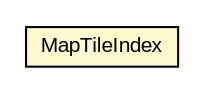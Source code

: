 #!/usr/local/bin/dot
#
# Class diagram 
# Generated by UMLGraph version R5_6-24-gf6e263 (http://www.umlgraph.org/)
#

digraph G {
	edge [fontname="arial",fontsize=10,labelfontname="arial",labelfontsize=10];
	node [fontname="arial",fontsize=10,shape=plaintext];
	nodesep=0.25;
	ranksep=0.5;
	// org.osmdroid.util.MapTileIndex
	c166283 [label=<<table title="org.osmdroid.util.MapTileIndex" border="0" cellborder="1" cellspacing="0" cellpadding="2" port="p" bgcolor="lemonChiffon" href="./MapTileIndex.html">
		<tr><td><table border="0" cellspacing="0" cellpadding="1">
<tr><td align="center" balign="center"> MapTileIndex </td></tr>
		</table></td></tr>
		</table>>, URL="./MapTileIndex.html", fontname="arial", fontcolor="black", fontsize=10.0];
}

